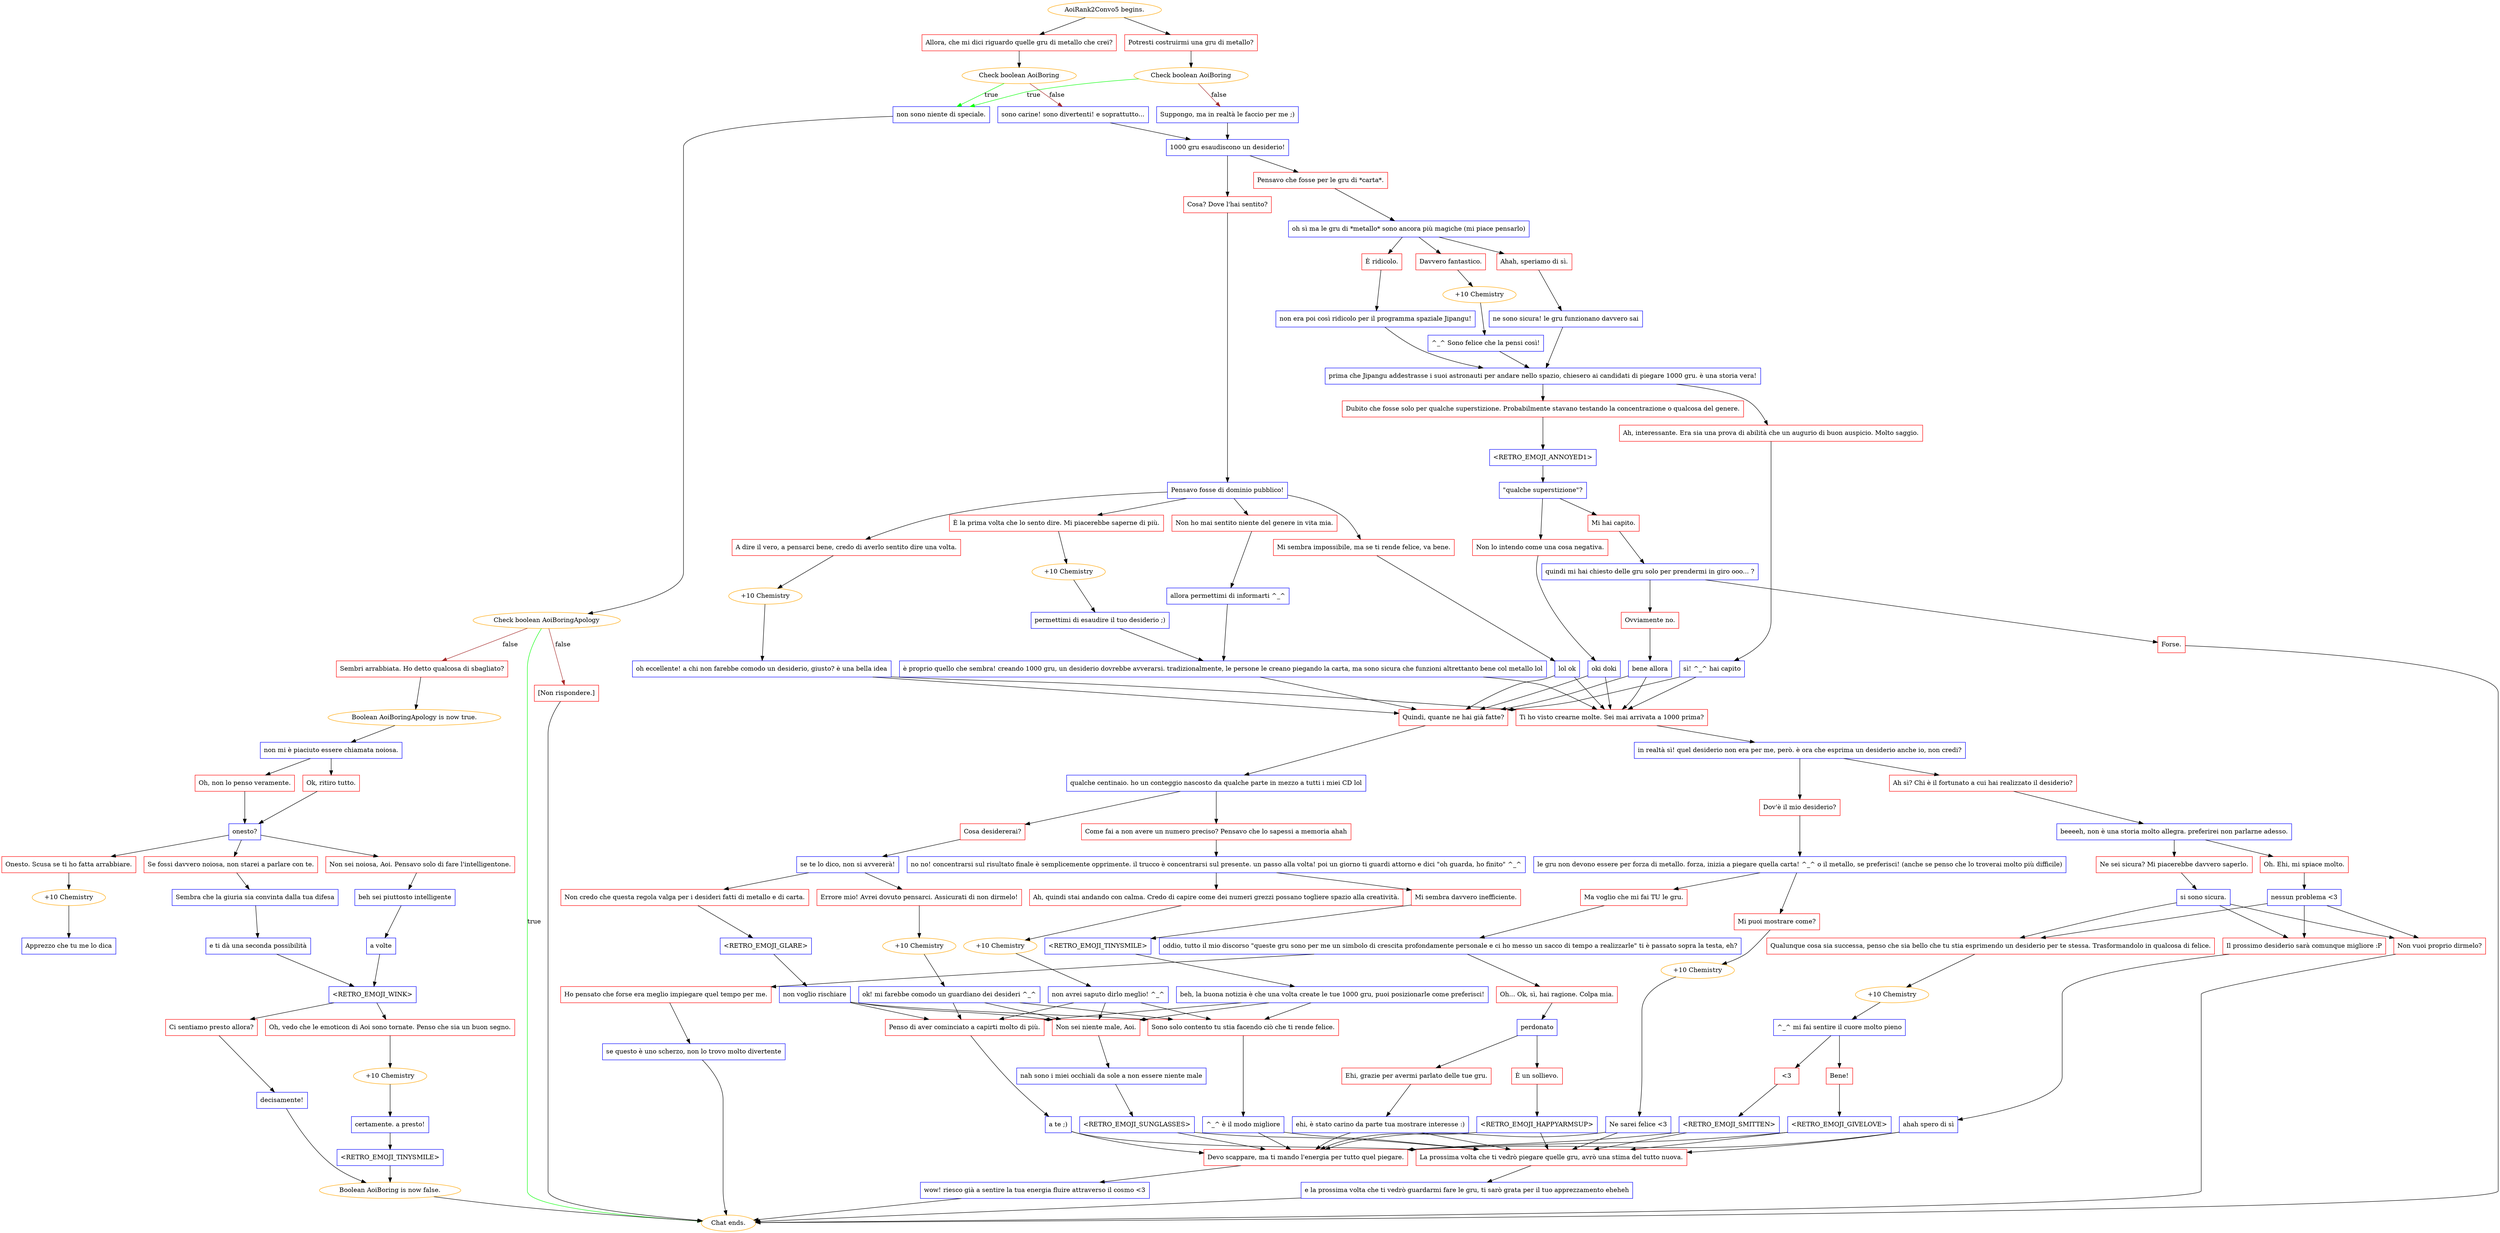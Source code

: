 digraph {
	"AoiRank2Convo5 begins." [color=orange];
		"AoiRank2Convo5 begins." -> j2053082716;
		"AoiRank2Convo5 begins." -> j2133979419;
	j2053082716 [label="Allora, che mi dici riguardo quelle gru di metallo che crei?",shape=box,color=red];
		j2053082716 -> j2372451672;
	j2133979419 [label="Potresti costruirmi una gru di metallo?",shape=box,color=red];
		j2133979419 -> j1999737066;
	j2372451672 [label="Check boolean AoiBoring",color=orange];
		j2372451672 -> j3763480269 [label=true,color=green];
		j2372451672 -> j3028570558 [label=false,color=brown];
	j1999737066 [label="Check boolean AoiBoring",color=orange];
		j1999737066 -> j3763480269 [label=true,color=green];
		j1999737066 -> j3726244276 [label=false,color=brown];
	j3763480269 [label="non sono niente di speciale.",shape=box,color=blue];
		j3763480269 -> j1233631701;
	j3028570558 [label="sono carine! sono divertenti! e soprattutto...",shape=box,color=blue];
		j3028570558 -> j3695086524;
	j3726244276 [label="Suppongo, ma in realtà le faccio per me ;)",shape=box,color=blue];
		j3726244276 -> j3695086524;
	j1233631701 [label="Check boolean AoiBoringApology",color=orange];
		j1233631701 -> "Chat ends." [label=true,color=green];
		j1233631701 -> j2887591601 [label=false,color=brown];
		j1233631701 -> j753348503 [label=false,color=brown];
	j3695086524 [label="1000 gru esaudiscono un desiderio!",shape=box,color=blue];
		j3695086524 -> j3614134728;
		j3695086524 -> j2258029735;
	"Chat ends." [color=orange];
	j2887591601 [label="Sembri arrabbiata. Ho detto qualcosa di sbagliato?",shape=box,color=red];
		j2887591601 -> j1985702279;
	j753348503 [label="[Non rispondere.]",shape=box,color=red];
		j753348503 -> "Chat ends.";
	j3614134728 [label="Pensavo che fosse per le gru di *carta*.",shape=box,color=red];
		j3614134728 -> j2268851257;
	j2258029735 [label="Cosa? Dove l'hai sentito?",shape=box,color=red];
		j2258029735 -> j459543147;
	j1985702279 [label="Boolean AoiBoringApology is now true.",color=orange];
		j1985702279 -> j779032673;
	j2268851257 [label="oh sì ma le gru di *metallo* sono ancora più magiche (mi piace pensarlo)",shape=box,color=blue];
		j2268851257 -> j1387999708;
		j2268851257 -> j1306502374;
		j2268851257 -> j1513157505;
	j459543147 [label="Pensavo fosse di dominio pubblico!",shape=box,color=blue];
		j459543147 -> j2622907179;
		j459543147 -> j2437817140;
		j459543147 -> j4143536648;
		j459543147 -> j1046390237;
	j779032673 [label="non mi è piaciuto essere chiamata noiosa.",shape=box,color=blue];
		j779032673 -> j2726538224;
		j779032673 -> j17806734;
	j1387999708 [label="Ahah, speriamo di sì.",shape=box,color=red];
		j1387999708 -> j4272515292;
	j1306502374 [label="Davvero fantastico.",shape=box,color=red];
		j1306502374 -> j4191700559;
	j1513157505 [label="È ridicolo.",shape=box,color=red];
		j1513157505 -> j570242807;
	j2622907179 [label="Non ho mai sentito niente del genere in vita mia.",shape=box,color=red];
		j2622907179 -> j2880451597;
	j2437817140 [label="È la prima volta che lo sento dire. Mi piacerebbe saperne di più.",shape=box,color=red];
		j2437817140 -> j1944213407;
	j4143536648 [label="A dire il vero, a pensarci bene, credo di averlo sentito dire una volta.",shape=box,color=red];
		j4143536648 -> j11606621;
	j1046390237 [label="Mi sembra impossibile, ma se ti rende felice, va bene.",shape=box,color=red];
		j1046390237 -> j1673975859;
	j2726538224 [label="Oh, non lo penso veramente.",shape=box,color=red];
		j2726538224 -> j3300720826;
	j17806734 [label="Ok, ritiro tutto.",shape=box,color=red];
		j17806734 -> j3300720826;
	j4272515292 [label="ne sono sicura! le gru funzionano davvero sai",shape=box,color=blue];
		j4272515292 -> j3844542922;
	j4191700559 [label="+10 Chemistry",color=orange];
		j4191700559 -> j3188329663;
	j570242807 [label="non era poi così ridicolo per il programma spaziale Jipangu!",shape=box,color=blue];
		j570242807 -> j3844542922;
	j2880451597 [label="allora permettimi di informarti ^_^",shape=box,color=blue];
		j2880451597 -> j47170974;
	j1944213407 [label="+10 Chemistry",color=orange];
		j1944213407 -> j1043324922;
	j11606621 [label="+10 Chemistry",color=orange];
		j11606621 -> j3494386484;
	j1673975859 [label="lol ok",shape=box,color=blue];
		j1673975859 -> j2982651457;
		j1673975859 -> j2983521506;
	j3300720826 [label="onesto?",shape=box,color=blue];
		j3300720826 -> j1201222245;
		j3300720826 -> j3119222094;
		j3300720826 -> j2395824365;
	j3844542922 [label="prima che Jipangu addestrasse i suoi astronauti per andare nello spazio, chiesero ai candidati di piegare 1000 gru. è una storia vera!",shape=box,color=blue];
		j3844542922 -> j1774598494;
		j3844542922 -> j1154653503;
	j3188329663 [label="^_^ Sono felice che la pensi così!",shape=box,color=blue];
		j3188329663 -> j3844542922;
	j47170974 [label="è proprio quello che sembra! creando 1000 gru, un desiderio dovrebbe avverarsi. tradizionalmente, le persone le creano piegando la carta, ma sono sicura che funzioni altrettanto bene col metallo lol",shape=box,color=blue];
		j47170974 -> j2982651457;
		j47170974 -> j2983521506;
	j1043324922 [label="permettimi di esaudire il tuo desiderio ;)",shape=box,color=blue];
		j1043324922 -> j47170974;
	j3494386484 [label="oh eccellente! a chi non farebbe comodo un desiderio, giusto? è una bella idea",shape=box,color=blue];
		j3494386484 -> j2982651457;
		j3494386484 -> j2983521506;
	j2982651457 [label="Quindi, quante ne hai già fatte?",shape=box,color=red];
		j2982651457 -> j1836649891;
	j2983521506 [label="Ti ho visto crearne molte. Sei mai arrivata a 1000 prima?",shape=box,color=red];
		j2983521506 -> j2866793241;
	j1201222245 [label="Onesto. Scusa se ti ho fatta arrabbiare.",shape=box,color=red];
		j1201222245 -> j822179436;
	j3119222094 [label="Non sei noiosa, Aoi. Pensavo solo di fare l'intelligentone.",shape=box,color=red];
		j3119222094 -> j2414588868;
	j2395824365 [label="Se fossi davvero noiosa, non starei a parlare con te.",shape=box,color=red];
		j2395824365 -> j1455737622;
	j1774598494 [label="Dubito che fosse solo per qualche superstizione. Probabilmente stavano testando la concentrazione o qualcosa del genere.",shape=box,color=red];
		j1774598494 -> j1691981623;
	j1154653503 [label="Ah, interessante. Era sia una prova di abilità che un augurio di buon auspicio. Molto saggio.",shape=box,color=red];
		j1154653503 -> j1093013756;
	j1836649891 [label="qualche centinaio. ho un conteggio nascosto da qualche parte in mezzo a tutti i miei CD lol",shape=box,color=blue];
		j1836649891 -> j403717299;
		j1836649891 -> j1743322663;
	j2866793241 [label="in realtà sì! quel desiderio non era per me, però. è ora che esprima un desiderio anche io, non credi?",shape=box,color=blue];
		j2866793241 -> j3361053365;
		j2866793241 -> j452079365;
	j822179436 [label="+10 Chemistry",color=orange];
		j822179436 -> j1453704886;
	j2414588868 [label="beh sei piuttosto intelligente",shape=box,color=blue];
		j2414588868 -> j143772577;
	j1455737622 [label="Sembra che la giuria sia convinta dalla tua difesa",shape=box,color=blue];
		j1455737622 -> j340889086;
	j1691981623 [label="<RETRO_EMOJI_ANNOYED1>",shape=box,color=blue];
		j1691981623 -> j3185756591;
	j1093013756 [label="sì! ^_^ hai capito",shape=box,color=blue];
		j1093013756 -> j2982651457;
		j1093013756 -> j2983521506;
	j403717299 [label="Come fai a non avere un numero preciso? Pensavo che lo sapessi a memoria ahah",shape=box,color=red];
		j403717299 -> j2984165649;
	j1743322663 [label="Cosa desidererai?",shape=box,color=red];
		j1743322663 -> j1646870668;
	j3361053365 [label="Ah sì? Chi è il fortunato a cui hai realizzato il desiderio?",shape=box,color=red];
		j3361053365 -> j2346342499;
	j452079365 [label="Dov'è il mio desiderio?",shape=box,color=red];
		j452079365 -> j4008733721;
	j1453704886 [label="Apprezzo che tu me lo dica",shape=box,color=blue];
	j143772577 [label="a volte",shape=box,color=blue];
		j143772577 -> j2452464820;
	j340889086 [label="e ti dà una seconda possibilità",shape=box,color=blue];
		j340889086 -> j2452464820;
	j3185756591 [label="\"qualche superstizione\"?",shape=box,color=blue];
		j3185756591 -> j1911479849;
		j3185756591 -> j1325889408;
	j2984165649 [label="no no! concentrarsi sul risultato finale è semplicemente opprimente. il trucco è concentrarsi sul presente. un passo alla volta! poi un giorno ti guardi attorno e dici \"oh guarda, ho finito\" ^_^",shape=box,color=blue];
		j2984165649 -> j676512062;
		j2984165649 -> j3596309171;
	j1646870668 [label="se te lo dico, non si avvererà!",shape=box,color=blue];
		j1646870668 -> j86528158;
		j1646870668 -> j3345595509;
	j2346342499 [label="beeeeh, non è una storia molto allegra. preferirei non parlarne adesso.",shape=box,color=blue];
		j2346342499 -> j1599275678;
		j2346342499 -> j4132038008;
	j4008733721 [label="le gru non devono essere per forza di metallo. forza, inizia a piegare quella carta! ^_^ o il metallo, se preferisci! (anche se penso che lo troverai molto più difficile)",shape=box,color=blue];
		j4008733721 -> j4210326960;
		j4008733721 -> j598918377;
	j2452464820 [label="<RETRO_EMOJI_WINK>",shape=box,color=blue];
		j2452464820 -> j2729812833;
		j2452464820 -> j1762609391;
	j1911479849 [label="Mi hai capito.",shape=box,color=red];
		j1911479849 -> j1851396672;
	j1325889408 [label="Non lo intendo come una cosa negativa.",shape=box,color=red];
		j1325889408 -> j2738500228;
	j676512062 [label="Ah, quindi stai andando con calma. Credo di capire come dei numeri grezzi possano togliere spazio alla creatività.",shape=box,color=red];
		j676512062 -> j3525457998;
	j3596309171 [label="Mi sembra davvero inefficiente.",shape=box,color=red];
		j3596309171 -> j1915396187;
	j86528158 [label="Errore mio! Avrei dovuto pensarci. Assicurati di non dirmelo!",shape=box,color=red];
		j86528158 -> j581838330;
	j3345595509 [label="Non credo che questa regola valga per i desideri fatti di metallo e di carta.",shape=box,color=red];
		j3345595509 -> j581876189;
	j1599275678 [label="Oh. Ehi, mi spiace molto.",shape=box,color=red];
		j1599275678 -> j1290937558;
	j4132038008 [label="Ne sei sicura? Mi piacerebbe davvero saperlo.",shape=box,color=red];
		j4132038008 -> j552496051;
	j4210326960 [label="Mi puoi mostrare come?",shape=box,color=red];
		j4210326960 -> j3391277193;
	j598918377 [label="Ma voglio che mi fai TU le gru.",shape=box,color=red];
		j598918377 -> j1457436186;
	j2729812833 [label="Ci sentiamo presto allora?",shape=box,color=red];
		j2729812833 -> j2753926022;
	j1762609391 [label="Oh, vedo che le emoticon di Aoi sono tornate. Penso che sia un buon segno.",shape=box,color=red];
		j1762609391 -> j2513031812;
	j1851396672 [label="quindi mi hai chiesto delle gru solo per prendermi in giro ooo... ?",shape=box,color=blue];
		j1851396672 -> j2506803138;
		j1851396672 -> j983817836;
	j2738500228 [label="oki doki",shape=box,color=blue];
		j2738500228 -> j2982651457;
		j2738500228 -> j2983521506;
	j3525457998 [label="+10 Chemistry",color=orange];
		j3525457998 -> j2039933836;
	j1915396187 [label="<RETRO_EMOJI_TINYSMILE>",shape=box,color=blue];
		j1915396187 -> j683566153;
	j581838330 [label="+10 Chemistry",color=orange];
		j581838330 -> j820359090;
	j581876189 [label="<RETRO_EMOJI_GLARE>",shape=box,color=blue];
		j581876189 -> j3687068854;
	j1290937558 [label="nessun problema <3",shape=box,color=blue];
		j1290937558 -> j2827628543;
		j1290937558 -> j2739060060;
		j1290937558 -> j2840435353;
	j552496051 [label="si sono sicura.",shape=box,color=blue];
		j552496051 -> j2827628543;
		j552496051 -> j2739060060;
		j552496051 -> j2840435353;
	j3391277193 [label="+10 Chemistry",color=orange];
		j3391277193 -> j2925059311;
	j1457436186 [label="oddio, tutto il mio discorso \"queste gru sono per me un simbolo di crescita profondamente personale e ci ho messo un sacco di tempo a realizzarle\" ti è passato sopra la testa, eh?",shape=box,color=blue];
		j1457436186 -> j2222903174;
		j1457436186 -> j2145141734;
	j2753926022 [label="decisamente!",shape=box,color=blue];
		j2753926022 -> j2581611291;
	j2513031812 [label="+10 Chemistry",color=orange];
		j2513031812 -> j580421493;
	j2506803138 [label="Forse.",shape=box,color=red];
		j2506803138 -> "Chat ends.";
	j983817836 [label="Ovviamente no.",shape=box,color=red];
		j983817836 -> j80116687;
	j2039933836 [label="non avrei saputo dirlo meglio! ^_^",shape=box,color=blue];
		j2039933836 -> j4090769051;
		j2039933836 -> j1167318060;
		j2039933836 -> j2082070354;
	j683566153 [label="beh, la buona notizia è che una volta create le tue 1000 gru, puoi posizionarle come preferisci!",shape=box,color=blue];
		j683566153 -> j4090769051;
		j683566153 -> j1167318060;
		j683566153 -> j2082070354;
	j820359090 [label="ok! mi farebbe comodo un guardiano dei desideri ^_^",shape=box,color=blue];
		j820359090 -> j4090769051;
		j820359090 -> j1167318060;
		j820359090 -> j2082070354;
	j3687068854 [label="non voglio rischiare",shape=box,color=blue];
		j3687068854 -> j4090769051;
		j3687068854 -> j1167318060;
		j3687068854 -> j2082070354;
	j2827628543 [label="Il prossimo desiderio sarà comunque migliore :P",shape=box,color=red];
		j2827628543 -> j4184150121;
	j2739060060 [label="Qualunque cosa sia successa, penso che sia bello che tu stia esprimendo un desiderio per te stessa. Trasformandolo in qualcosa di felice.",shape=box,color=red];
		j2739060060 -> j3149667941;
	j2840435353 [label="Non vuoi proprio dirmelo?",shape=box,color=red];
		j2840435353 -> "Chat ends.";
	j2925059311 [label="Ne sarei felice <3",shape=box,color=blue];
		j2925059311 -> j3474412900;
		j2925059311 -> j2445989198;
	j2222903174 [label="Ho pensato che forse era meglio impiegare quel tempo per me.",shape=box,color=red];
		j2222903174 -> j744495255;
	j2145141734 [label="Oh... Ok, sì, hai ragione. Colpa mia.",shape=box,color=red];
		j2145141734 -> j958843813;
	j2581611291 [label="Boolean AoiBoring is now false.",color=orange];
		j2581611291 -> "Chat ends.";
	j580421493 [label="certamente. a presto!",shape=box,color=blue];
		j580421493 -> j153386734;
	j80116687 [label="bene allora",shape=box,color=blue];
		j80116687 -> j2982651457;
		j80116687 -> j2983521506;
	j4090769051 [label="Penso di aver cominciato a capirti molto di più.",shape=box,color=red];
		j4090769051 -> j2038453090;
	j1167318060 [label="Non sei niente male, Aoi.",shape=box,color=red];
		j1167318060 -> j3283981242;
	j2082070354 [label="Sono solo contento tu stia facendo ciò che ti rende felice.",shape=box,color=red];
		j2082070354 -> j2024131010;
	j4184150121 [label="ahah spero di sì",shape=box,color=blue];
		j4184150121 -> j3474412900;
		j4184150121 -> j2445989198;
	j3149667941 [label="+10 Chemistry",color=orange];
		j3149667941 -> j2441548119;
	j3474412900 [label="La prossima volta che ti vedrò piegare quelle gru, avrò una stima del tutto nuova.",shape=box,color=red];
		j3474412900 -> j3054365125;
	j2445989198 [label="Devo scappare, ma ti mando l'energia per tutto quel piegare.",shape=box,color=red];
		j2445989198 -> j3583505147;
	j744495255 [label="se questo è uno scherzo, non lo trovo molto divertente",shape=box,color=blue];
		j744495255 -> "Chat ends.";
	j958843813 [label="perdonato",shape=box,color=blue];
		j958843813 -> j1712268332;
		j958843813 -> j438027277;
	j153386734 [label="<RETRO_EMOJI_TINYSMILE>",shape=box,color=blue];
		j153386734 -> j2581611291;
	j2038453090 [label="a te ;)",shape=box,color=blue];
		j2038453090 -> j3474412900;
		j2038453090 -> j2445989198;
	j3283981242 [label="nah sono i miei occhiali da sole a non essere niente male",shape=box,color=blue];
		j3283981242 -> j184961436;
	j2024131010 [label="^_^ è il modo migliore",shape=box,color=blue];
		j2024131010 -> j3474412900;
		j2024131010 -> j2445989198;
	j2441548119 [label="^_^ mi fai sentire il cuore molto pieno",shape=box,color=blue];
		j2441548119 -> j3711649931;
		j2441548119 -> j2199581515;
	j3054365125 [label="e la prossima volta che ti vedrò guardarmi fare le gru, ti sarò grata per il tuo apprezzamento eheheh",shape=box,color=blue];
		j3054365125 -> "Chat ends.";
	j3583505147 [label="wow! riesco già a sentire la tua energia fluire attraverso il cosmo <3",shape=box,color=blue];
		j3583505147 -> "Chat ends.";
	j1712268332 [label="Ehi, grazie per avermi parlato delle tue gru.",shape=box,color=red];
		j1712268332 -> j658660894;
	j438027277 [label="È un sollievo.",shape=box,color=red];
		j438027277 -> j2333387811;
	j184961436 [label="<RETRO_EMOJI_SUNGLASSES>",shape=box,color=blue];
		j184961436 -> j3474412900;
		j184961436 -> j2445989198;
	j3711649931 [label="Bene!",shape=box,color=red];
		j3711649931 -> j1818811614;
	j2199581515 [label="<3",shape=box,color=red];
		j2199581515 -> j2264621764;
	j658660894 [label="ehi, è stato carino da parte tua mostrare interesse :)",shape=box,color=blue];
		j658660894 -> j3474412900;
		j658660894 -> j2445989198;
	j2333387811 [label="<RETRO_EMOJI_HAPPYARMSUP>",shape=box,color=blue];
		j2333387811 -> j3474412900;
		j2333387811 -> j2445989198;
	j1818811614 [label="<RETRO_EMOJI_GIVELOVE>",shape=box,color=blue];
		j1818811614 -> j3474412900;
		j1818811614 -> j2445989198;
	j2264621764 [label="<RETRO_EMOJI_SMITTEN>",shape=box,color=blue];
		j2264621764 -> j3474412900;
		j2264621764 -> j2445989198;
}